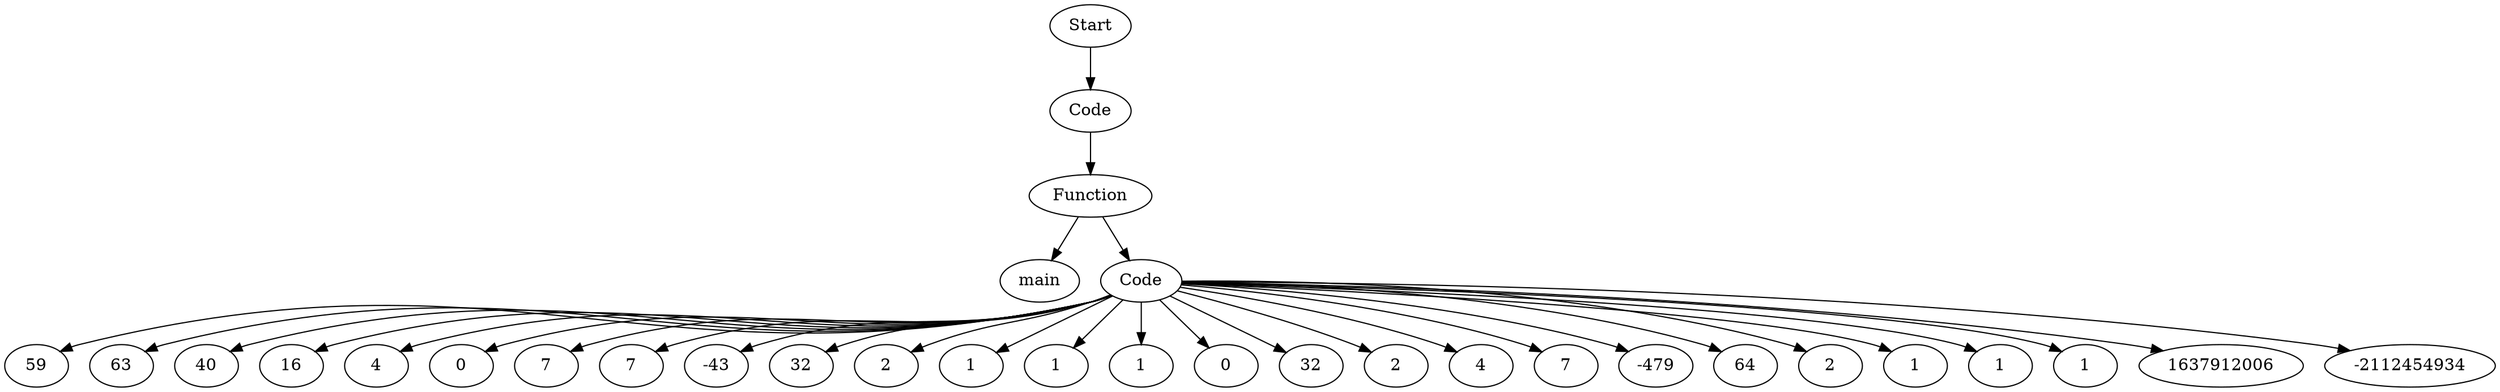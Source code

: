 digraph AST {
  "125460895561952" [label="Start"];
  "125460895561952" -> "125460893761296";
  "125460893761296" [label="Code"];
  "125460893761296" -> "125460893758752";
  "125460893758752" [label="Function"];
  "125460893758752" -> "125460893758704";
  "125460893758752" -> "125460893758368";
  "125460893758704" [label="main"];
  "125460893758368" [label="Code"];
  "125460893758368" -> "125460893758320";
  "125460893758368" -> "125460893758080";
  "125460893758368" -> "125460893758176";
  "125460893758368" -> "125460893757936";
  "125460893758368" -> "125460893758032";
  "125460893758368" -> "125460893757840";
  "125460893758368" -> "125460893757984";
  "125460893758368" -> "125460893757648";
  "125460893758368" -> "125460893757744";
  "125460893758368" -> "125460893757552";
  "125460893758368" -> "125460893757600";
  "125460893758368" -> "125460893757360";
  "125460893758368" -> "125460893757456";
  "125460893758368" -> "125460893757216";
  "125460893758368" -> "125460893757312";
  "125460893758368" -> "125460893757120";
  "125460893758368" -> "125460893757264";
  "125460893758368" -> "125460893756928";
  "125460893758368" -> "125460893757024";
  "125460893758368" -> "125460893756832";
  "125460893758368" -> "125460893756880";
  "125460893758368" -> "125460893756640";
  "125460893758368" -> "125460893756736";
  "125460893758368" -> "125460893756496";
  "125460893758368" -> "125460893756592";
  "125460893758368" -> "125460893756400";
  "125460893758368" -> "125460893756544";
  "125460893758320" [label="59"];
  "125460893758080" [label="63"];
  "125460893758176" [label="40"];
  "125460893757936" [label="16"];
  "125460893758032" [label="4"];
  "125460893757840" [label="0"];
  "125460893757984" [label="7"];
  "125460893757648" [label="7"];
  "125460893757744" [label="-43"];
  "125460893757552" [label="32"];
  "125460893757600" [label="2"];
  "125460893757360" [label="1"];
  "125460893757456" [label="1"];
  "125460893757216" [label="1"];
  "125460893757312" [label="0"];
  "125460893757120" [label="32"];
  "125460893757264" [label="2"];
  "125460893756928" [label="4"];
  "125460893757024" [label="7"];
  "125460893756832" [label="-479"];
  "125460893756880" [label="64"];
  "125460893756640" [label="2"];
  "125460893756736" [label="1"];
  "125460893756496" [label="1"];
  "125460893756592" [label="1"];
  "125460893756400" [label="1637912006"];
  "125460893756544" [label="-2112454934"];
}

